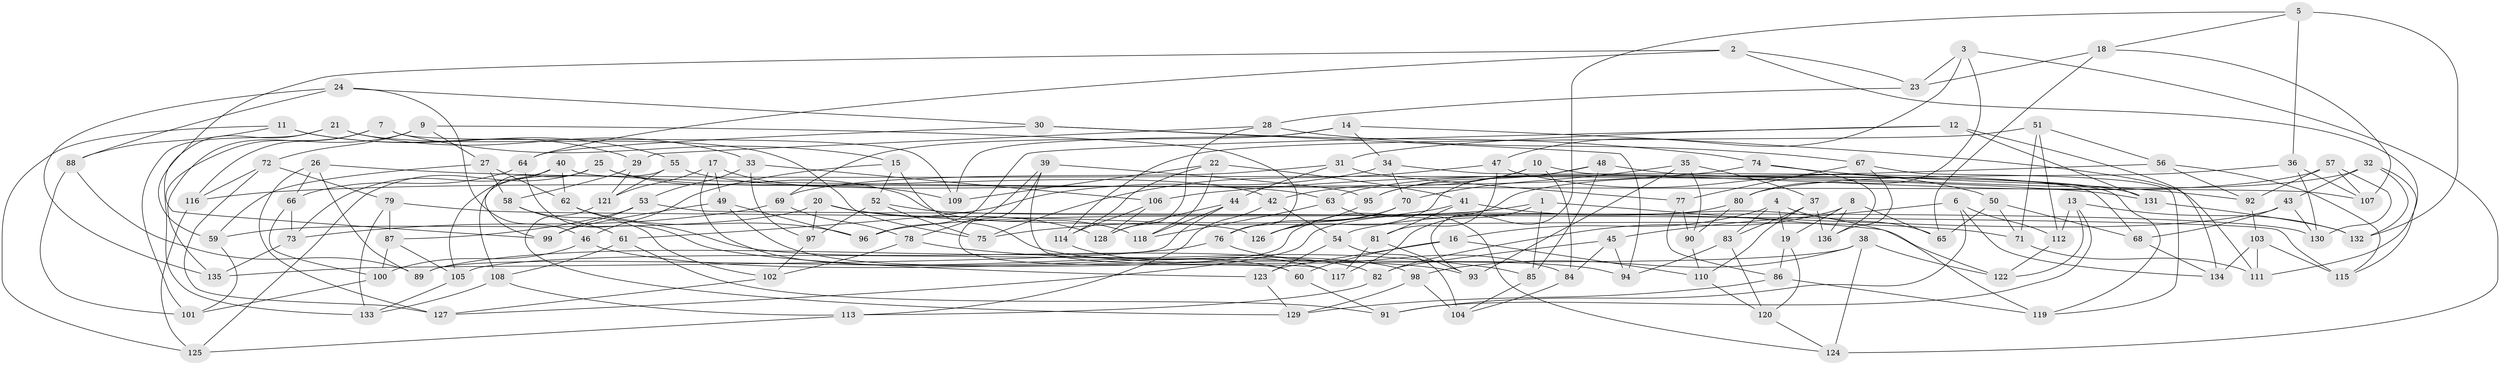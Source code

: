 // coarse degree distribution, {5: 0.14814814814814814, 4: 0.42592592592592593, 8: 0.05555555555555555, 6: 0.07407407407407407, 9: 0.018518518518518517, 3: 0.09259259259259259, 7: 0.09259259259259259, 10: 0.018518518518518517, 2: 0.018518518518518517, 12: 0.018518518518518517, 16: 0.018518518518518517, 11: 0.018518518518518517}
// Generated by graph-tools (version 1.1) at 2025/03/03/04/25 22:03:28]
// undirected, 136 vertices, 272 edges
graph export_dot {
graph [start="1"]
  node [color=gray90,style=filled];
  1;
  2;
  3;
  4;
  5;
  6;
  7;
  8;
  9;
  10;
  11;
  12;
  13;
  14;
  15;
  16;
  17;
  18;
  19;
  20;
  21;
  22;
  23;
  24;
  25;
  26;
  27;
  28;
  29;
  30;
  31;
  32;
  33;
  34;
  35;
  36;
  37;
  38;
  39;
  40;
  41;
  42;
  43;
  44;
  45;
  46;
  47;
  48;
  49;
  50;
  51;
  52;
  53;
  54;
  55;
  56;
  57;
  58;
  59;
  60;
  61;
  62;
  63;
  64;
  65;
  66;
  67;
  68;
  69;
  70;
  71;
  72;
  73;
  74;
  75;
  76;
  77;
  78;
  79;
  80;
  81;
  82;
  83;
  84;
  85;
  86;
  87;
  88;
  89;
  90;
  91;
  92;
  93;
  94;
  95;
  96;
  97;
  98;
  99;
  100;
  101;
  102;
  103;
  104;
  105;
  106;
  107;
  108;
  109;
  110;
  111;
  112;
  113;
  114;
  115;
  116;
  117;
  118;
  119;
  120;
  121;
  122;
  123;
  124;
  125;
  126;
  127;
  128;
  129;
  130;
  131;
  132;
  133;
  134;
  135;
  136;
  1 -- 85;
  1 -- 119;
  1 -- 117;
  1 -- 96;
  2 -- 23;
  2 -- 64;
  2 -- 59;
  2 -- 111;
  3 -- 124;
  3 -- 23;
  3 -- 80;
  3 -- 47;
  4 -- 83;
  4 -- 16;
  4 -- 65;
  4 -- 19;
  5 -- 132;
  5 -- 18;
  5 -- 36;
  5 -- 93;
  6 -- 112;
  6 -- 134;
  6 -- 45;
  6 -- 91;
  7 -- 15;
  7 -- 99;
  7 -- 116;
  7 -- 109;
  8 -- 82;
  8 -- 136;
  8 -- 19;
  8 -- 65;
  9 -- 72;
  9 -- 135;
  9 -- 76;
  9 -- 27;
  10 -- 42;
  10 -- 84;
  10 -- 119;
  10 -- 95;
  11 -- 125;
  11 -- 29;
  11 -- 88;
  11 -- 55;
  12 -- 31;
  12 -- 131;
  12 -- 96;
  12 -- 134;
  13 -- 91;
  13 -- 112;
  13 -- 132;
  13 -- 122;
  14 -- 34;
  14 -- 111;
  14 -- 109;
  14 -- 69;
  15 -- 46;
  15 -- 52;
  15 -- 94;
  16 -- 60;
  16 -- 110;
  16 -- 123;
  17 -- 109;
  17 -- 49;
  17 -- 121;
  17 -- 60;
  18 -- 107;
  18 -- 65;
  18 -- 23;
  19 -- 120;
  19 -- 86;
  20 -- 128;
  20 -- 71;
  20 -- 97;
  20 -- 59;
  21 -- 75;
  21 -- 101;
  21 -- 33;
  21 -- 133;
  22 -- 114;
  22 -- 109;
  22 -- 41;
  22 -- 118;
  23 -- 28;
  24 -- 46;
  24 -- 135;
  24 -- 30;
  24 -- 88;
  25 -- 118;
  25 -- 125;
  25 -- 42;
  25 -- 99;
  26 -- 127;
  26 -- 89;
  26 -- 131;
  26 -- 66;
  27 -- 62;
  27 -- 58;
  27 -- 59;
  28 -- 29;
  28 -- 67;
  28 -- 128;
  29 -- 58;
  29 -- 121;
  30 -- 64;
  30 -- 74;
  30 -- 94;
  31 -- 69;
  31 -- 44;
  31 -- 77;
  32 -- 115;
  32 -- 89;
  32 -- 132;
  32 -- 43;
  33 -- 53;
  33 -- 97;
  33 -- 106;
  34 -- 61;
  34 -- 68;
  34 -- 70;
  35 -- 37;
  35 -- 70;
  35 -- 93;
  35 -- 90;
  36 -- 107;
  36 -- 130;
  36 -- 80;
  37 -- 83;
  37 -- 136;
  37 -- 110;
  38 -- 122;
  38 -- 105;
  38 -- 124;
  38 -- 98;
  39 -- 95;
  39 -- 60;
  39 -- 117;
  39 -- 78;
  40 -- 105;
  40 -- 62;
  40 -- 107;
  40 -- 73;
  41 -- 81;
  41 -- 75;
  41 -- 122;
  42 -- 54;
  42 -- 113;
  43 -- 130;
  43 -- 68;
  43 -- 54;
  44 -- 128;
  44 -- 118;
  44 -- 135;
  45 -- 94;
  45 -- 84;
  45 -- 82;
  46 -- 93;
  46 -- 100;
  47 -- 81;
  47 -- 50;
  47 -- 75;
  48 -- 131;
  48 -- 95;
  48 -- 126;
  48 -- 85;
  49 -- 96;
  49 -- 99;
  49 -- 98;
  50 -- 71;
  50 -- 68;
  50 -- 65;
  51 -- 112;
  51 -- 114;
  51 -- 71;
  51 -- 56;
  52 -- 75;
  52 -- 97;
  52 -- 130;
  53 -- 99;
  53 -- 115;
  53 -- 87;
  54 -- 123;
  54 -- 104;
  55 -- 63;
  55 -- 108;
  55 -- 121;
  56 -- 106;
  56 -- 92;
  56 -- 115;
  57 -- 92;
  57 -- 63;
  57 -- 107;
  57 -- 130;
  58 -- 102;
  58 -- 61;
  59 -- 101;
  60 -- 91;
  61 -- 108;
  61 -- 91;
  62 -- 82;
  62 -- 96;
  63 -- 124;
  63 -- 118;
  64 -- 66;
  64 -- 123;
  66 -- 100;
  66 -- 73;
  67 -- 77;
  67 -- 119;
  67 -- 136;
  68 -- 134;
  69 -- 78;
  69 -- 73;
  70 -- 126;
  70 -- 76;
  71 -- 111;
  72 -- 127;
  72 -- 79;
  72 -- 116;
  73 -- 135;
  74 -- 92;
  74 -- 136;
  74 -- 116;
  76 -- 89;
  76 -- 84;
  77 -- 86;
  77 -- 90;
  78 -- 85;
  78 -- 102;
  79 -- 126;
  79 -- 133;
  79 -- 87;
  80 -- 90;
  80 -- 127;
  81 -- 93;
  81 -- 117;
  82 -- 113;
  83 -- 94;
  83 -- 120;
  84 -- 104;
  85 -- 104;
  86 -- 119;
  86 -- 129;
  87 -- 105;
  87 -- 100;
  88 -- 101;
  88 -- 89;
  90 -- 110;
  92 -- 103;
  95 -- 126;
  97 -- 102;
  98 -- 129;
  98 -- 104;
  100 -- 101;
  102 -- 127;
  103 -- 134;
  103 -- 111;
  103 -- 115;
  105 -- 133;
  106 -- 128;
  106 -- 114;
  108 -- 133;
  108 -- 113;
  110 -- 120;
  112 -- 122;
  113 -- 125;
  114 -- 117;
  116 -- 125;
  120 -- 124;
  121 -- 129;
  123 -- 129;
  131 -- 132;
}
